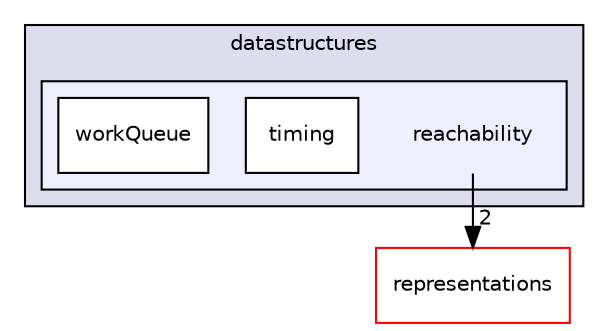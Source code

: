 digraph "/home/travis/build/hypro/hypro/src/hypro/datastructures/reachability" {
  compound=true
  node [ fontsize="10", fontname="Helvetica"];
  edge [ labelfontsize="10", labelfontname="Helvetica"];
  subgraph clusterdir_bce2075adec303dcb2f0c4fbfcbc8493 {
    graph [ bgcolor="#ddddee", pencolor="black", label="datastructures" fontname="Helvetica", fontsize="10", URL="dir_bce2075adec303dcb2f0c4fbfcbc8493.html"]
  subgraph clusterdir_f695c0e486b1567b2450488137a0ccfa {
    graph [ bgcolor="#eeeeff", pencolor="black", label="" URL="dir_f695c0e486b1567b2450488137a0ccfa.html"];
    dir_f695c0e486b1567b2450488137a0ccfa [shape=plaintext label="reachability"];
    dir_6ddbc195065ff24a50313c8ded16f5fe [shape=box label="timing" color="black" fillcolor="white" style="filled" URL="dir_6ddbc195065ff24a50313c8ded16f5fe.html"];
    dir_cd26ada81136b69cef2727f805d38fd4 [shape=box label="workQueue" color="black" fillcolor="white" style="filled" URL="dir_cd26ada81136b69cef2727f805d38fd4.html"];
  }
  }
  dir_7fa927d8fbf9dfbeef69af27f63bc81b [shape=box label="representations" fillcolor="white" style="filled" color="red" URL="dir_7fa927d8fbf9dfbeef69af27f63bc81b.html"];
  dir_f695c0e486b1567b2450488137a0ccfa->dir_7fa927d8fbf9dfbeef69af27f63bc81b [headlabel="2", labeldistance=1.5 headhref="dir_000024_000014.html"];
}
